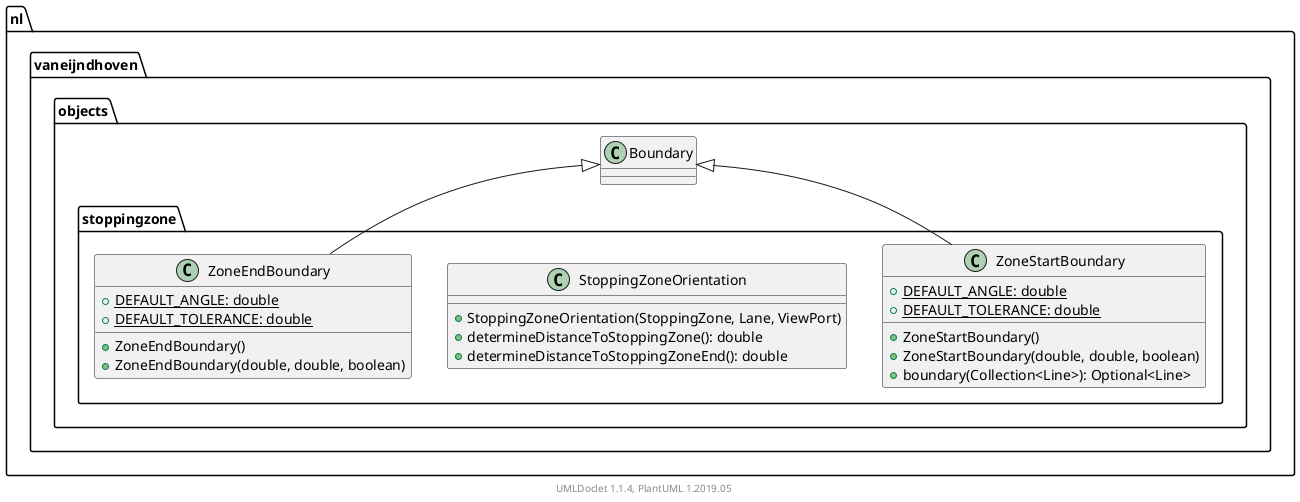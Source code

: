 @startuml

    namespace nl.vaneijndhoven.objects.stoppingzone {

        class ZoneStartBoundary [[ZoneStartBoundary.html]] {
            {static} +DEFAULT_ANGLE: double
            {static} +DEFAULT_TOLERANCE: double
            +ZoneStartBoundary()
            +ZoneStartBoundary(double, double, boolean)
            +boundary(Collection<Line>): Optional<Line>
        }

        class StoppingZoneOrientation [[StoppingZoneOrientation.html]] {
            +StoppingZoneOrientation(StoppingZone, Lane, ViewPort)
            +determineDistanceToStoppingZone(): double
            +determineDistanceToStoppingZoneEnd(): double
        }

        class ZoneEndBoundary [[ZoneEndBoundary.html]] {
            {static} +DEFAULT_ANGLE: double
            {static} +DEFAULT_TOLERANCE: double
            +ZoneEndBoundary()
            +ZoneEndBoundary(double, double, boolean)
        }

        class nl.vaneijndhoven.objects.Boundary
        nl.vaneijndhoven.objects.Boundary <|-- ZoneStartBoundary

        nl.vaneijndhoven.objects.Boundary <|-- ZoneEndBoundary

    }


    center footer UMLDoclet 1.1.4, PlantUML 1.2019.05
@enduml
